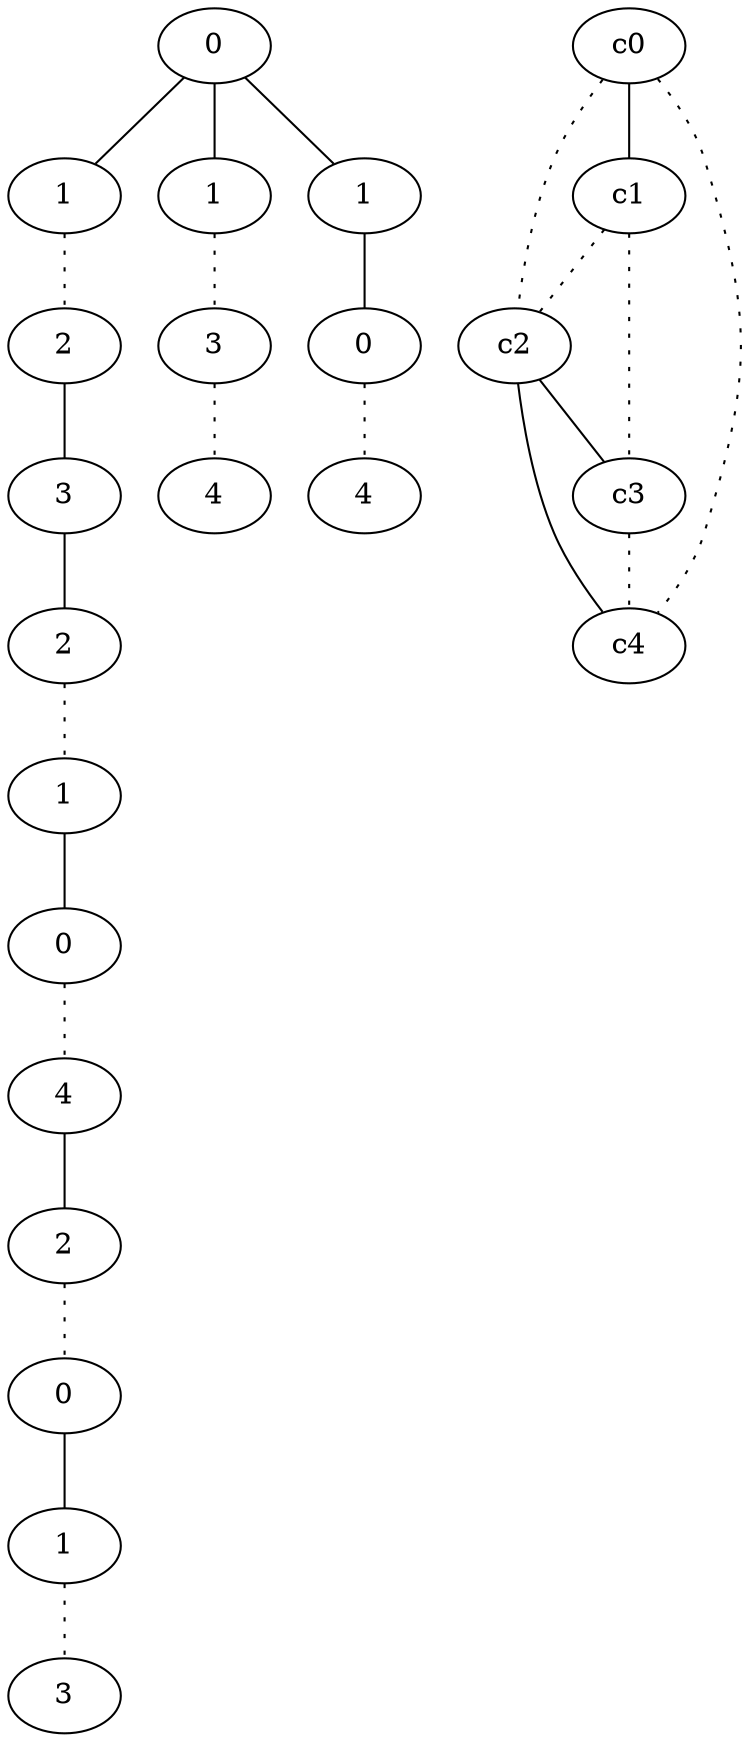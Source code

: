 graph {
a0[label=0];
a1[label=1];
a2[label=2];
a3[label=3];
a4[label=2];
a5[label=1];
a6[label=0];
a7[label=4];
a8[label=2];
a9[label=0];
a10[label=1];
a11[label=3];
a12[label=1];
a13[label=3];
a14[label=4];
a15[label=1];
a16[label=0];
a17[label=4];
a0 -- a1;
a0 -- a12;
a0 -- a15;
a1 -- a2 [style=dotted];
a2 -- a3;
a3 -- a4;
a4 -- a5 [style=dotted];
a5 -- a6;
a6 -- a7 [style=dotted];
a7 -- a8;
a8 -- a9 [style=dotted];
a9 -- a10;
a10 -- a11 [style=dotted];
a12 -- a13 [style=dotted];
a13 -- a14 [style=dotted];
a15 -- a16;
a16 -- a17 [style=dotted];
c0 -- c1;
c0 -- c2 [style=dotted];
c0 -- c4 [style=dotted];
c1 -- c2 [style=dotted];
c1 -- c3 [style=dotted];
c2 -- c3;
c2 -- c4;
c3 -- c4 [style=dotted];
}

